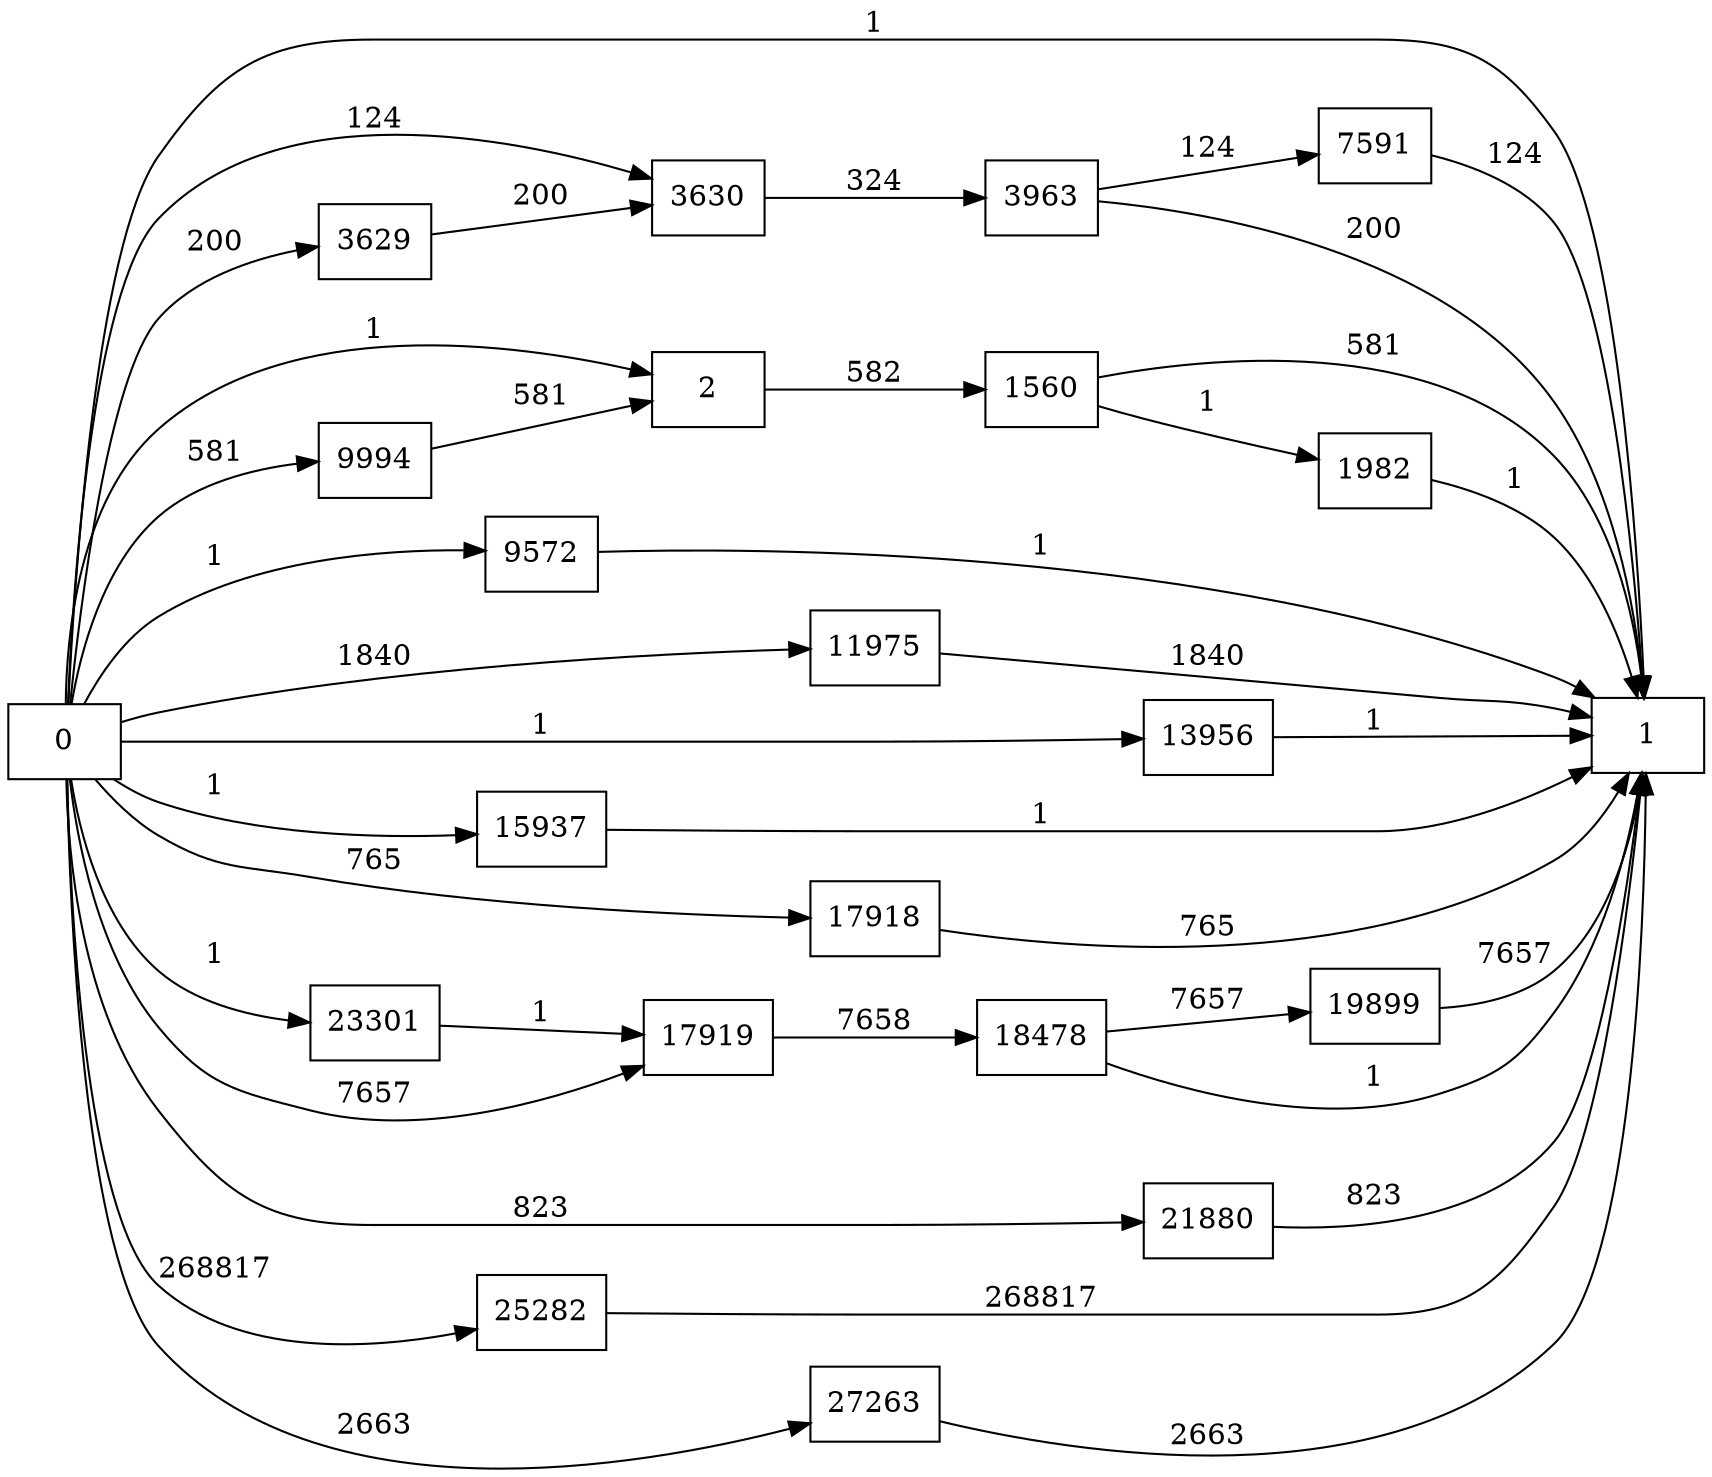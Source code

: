 digraph {
	graph [rankdir=LR]
	node [shape=rectangle]
	2 -> 1560 [label=582]
	1560 -> 1 [label=581]
	1560 -> 1982 [label=1]
	1982 -> 1 [label=1]
	3629 -> 3630 [label=200]
	3630 -> 3963 [label=324]
	3963 -> 1 [label=200]
	3963 -> 7591 [label=124]
	7591 -> 1 [label=124]
	9572 -> 1 [label=1]
	9994 -> 2 [label=581]
	11975 -> 1 [label=1840]
	13956 -> 1 [label=1]
	15937 -> 1 [label=1]
	17918 -> 1 [label=765]
	17919 -> 18478 [label=7658]
	18478 -> 1 [label=1]
	18478 -> 19899 [label=7657]
	19899 -> 1 [label=7657]
	21880 -> 1 [label=823]
	23301 -> 17919 [label=1]
	25282 -> 1 [label=268817]
	27263 -> 1 [label=2663]
	0 -> 2 [label=1]
	0 -> 3630 [label=124]
	0 -> 17919 [label=7657]
	0 -> 3629 [label=200]
	0 -> 1 [label=1]
	0 -> 9572 [label=1]
	0 -> 9994 [label=581]
	0 -> 11975 [label=1840]
	0 -> 13956 [label=1]
	0 -> 15937 [label=1]
	0 -> 17918 [label=765]
	0 -> 21880 [label=823]
	0 -> 23301 [label=1]
	0 -> 25282 [label=268817]
	0 -> 27263 [label=2663]
}
